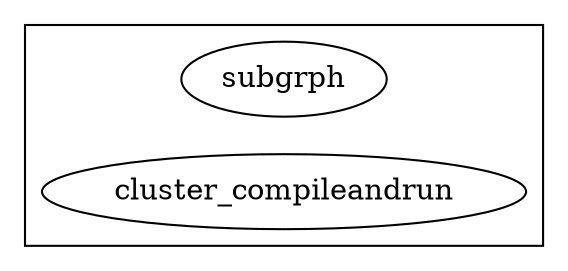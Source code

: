digraph prolog {

# *************
# Graph options
# *************

newrank=true;
concentrate=true;
compound=true;
graph [rankdir=LR,fontname=Helvetica,fontsize=10,ranksep=1.5];#, ranksep=2.5, nodesep=0.2];
edge  [arrowhead=vee];
subgraph cluster_leftcol {
}
subgraph cluster_midcol {
subgraph cluster_compile {
}
subgrph cluster_compileandrun {
}
subgraph cluster_run {
subgraph cond111989 {
subgraph pack304388 {
}
}
}
}
subgraph cluster_choices {
subgraph choice303490 {
}
}
}
